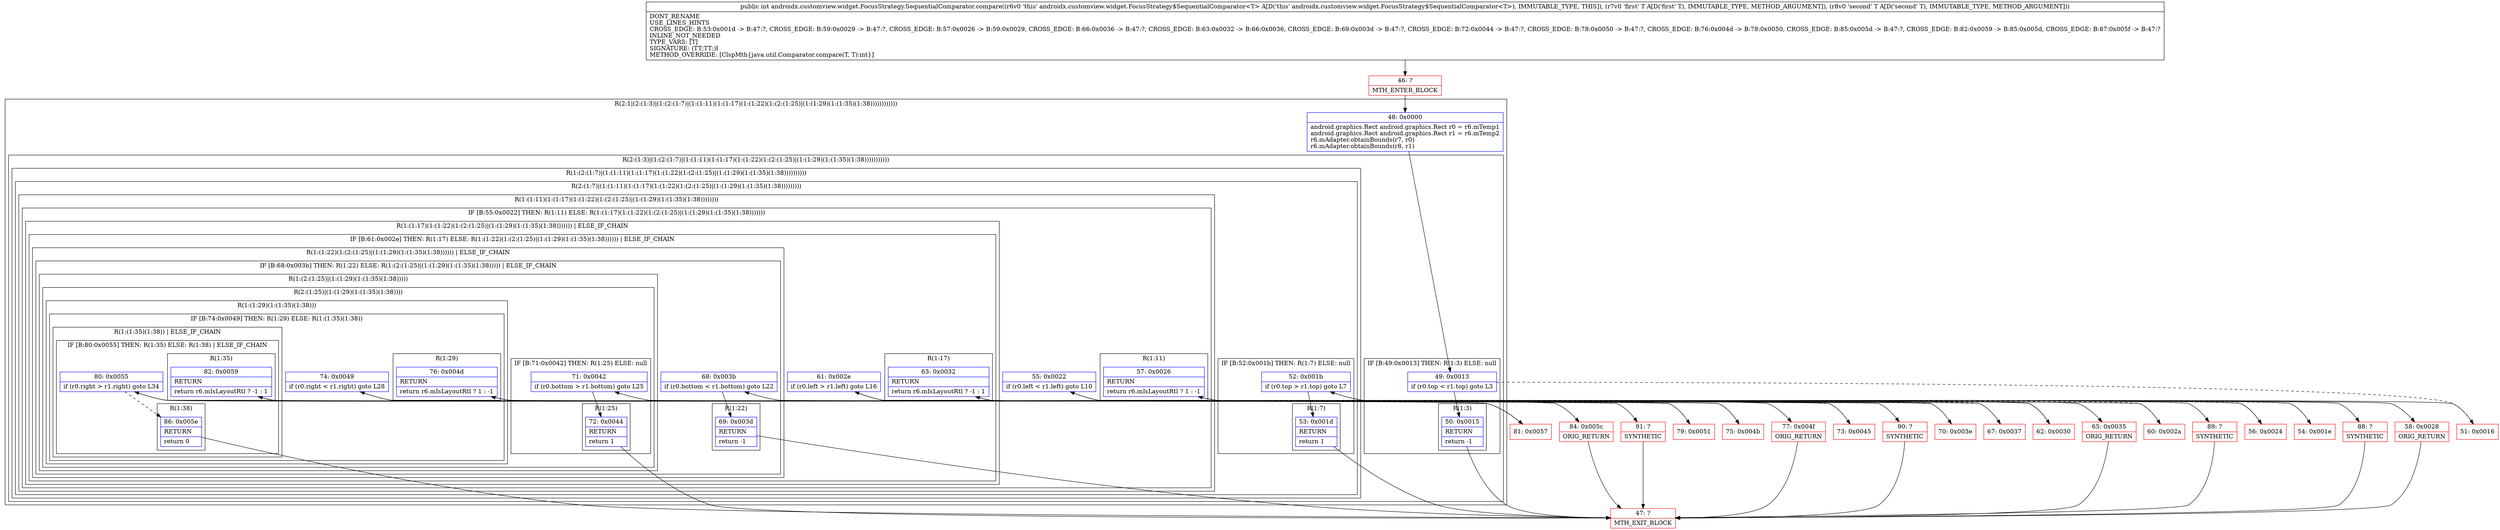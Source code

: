 digraph "CFG forandroidx.customview.widget.FocusStrategy.SequentialComparator.compare(Ljava\/lang\/Object;Ljava\/lang\/Object;)I" {
subgraph cluster_Region_410068026 {
label = "R(2:1|(2:(1:3)|(1:(2:(1:7)|(1:(1:11)(1:(1:17)(1:(1:22)(1:(2:(1:25)|(1:(1:29)(1:(1:35)(1:38))))))))))))";
node [shape=record,color=blue];
Node_48 [shape=record,label="{48\:\ 0x0000|android.graphics.Rect android.graphics.Rect r0 = r6.mTemp1\landroid.graphics.Rect android.graphics.Rect r1 = r6.mTemp2\lr6.mAdapter.obtainBounds(r7, r0)\lr6.mAdapter.obtainBounds(r8, r1)\l}"];
subgraph cluster_Region_965540233 {
label = "R(2:(1:3)|(1:(2:(1:7)|(1:(1:11)(1:(1:17)(1:(1:22)(1:(2:(1:25)|(1:(1:29)(1:(1:35)(1:38)))))))))))";
node [shape=record,color=blue];
subgraph cluster_IfRegion_1728899087 {
label = "IF [B:49:0x0013] THEN: R(1:3) ELSE: null";
node [shape=record,color=blue];
Node_49 [shape=record,label="{49\:\ 0x0013|if (r0.top \< r1.top) goto L3\l}"];
subgraph cluster_Region_908745525 {
label = "R(1:3)";
node [shape=record,color=blue];
Node_50 [shape=record,label="{50\:\ 0x0015|RETURN\l|return \-1\l}"];
}
}
subgraph cluster_Region_1932628622 {
label = "R(1:(2:(1:7)|(1:(1:11)(1:(1:17)(1:(1:22)(1:(2:(1:25)|(1:(1:29)(1:(1:35)(1:38))))))))))";
node [shape=record,color=blue];
subgraph cluster_Region_31716554 {
label = "R(2:(1:7)|(1:(1:11)(1:(1:17)(1:(1:22)(1:(2:(1:25)|(1:(1:29)(1:(1:35)(1:38)))))))))";
node [shape=record,color=blue];
subgraph cluster_IfRegion_669826926 {
label = "IF [B:52:0x001b] THEN: R(1:7) ELSE: null";
node [shape=record,color=blue];
Node_52 [shape=record,label="{52\:\ 0x001b|if (r0.top \> r1.top) goto L7\l}"];
subgraph cluster_Region_1602029006 {
label = "R(1:7)";
node [shape=record,color=blue];
Node_53 [shape=record,label="{53\:\ 0x001d|RETURN\l|return 1\l}"];
}
}
subgraph cluster_Region_1005199079 {
label = "R(1:(1:11)(1:(1:17)(1:(1:22)(1:(2:(1:25)|(1:(1:29)(1:(1:35)(1:38))))))))";
node [shape=record,color=blue];
subgraph cluster_IfRegion_1160471676 {
label = "IF [B:55:0x0022] THEN: R(1:11) ELSE: R(1:(1:17)(1:(1:22)(1:(2:(1:25)|(1:(1:29)(1:(1:35)(1:38)))))))";
node [shape=record,color=blue];
Node_55 [shape=record,label="{55\:\ 0x0022|if (r0.left \< r1.left) goto L10\l}"];
subgraph cluster_Region_1144016630 {
label = "R(1:11)";
node [shape=record,color=blue];
Node_57 [shape=record,label="{57\:\ 0x0026|RETURN\l|return r6.mIsLayoutRtl ? 1 : \-1\l}"];
}
subgraph cluster_Region_1517008670 {
label = "R(1:(1:17)(1:(1:22)(1:(2:(1:25)|(1:(1:29)(1:(1:35)(1:38))))))) | ELSE_IF_CHAIN\l";
node [shape=record,color=blue];
subgraph cluster_IfRegion_1424676887 {
label = "IF [B:61:0x002e] THEN: R(1:17) ELSE: R(1:(1:22)(1:(2:(1:25)|(1:(1:29)(1:(1:35)(1:38)))))) | ELSE_IF_CHAIN\l";
node [shape=record,color=blue];
Node_61 [shape=record,label="{61\:\ 0x002e|if (r0.left \> r1.left) goto L16\l}"];
subgraph cluster_Region_1829735144 {
label = "R(1:17)";
node [shape=record,color=blue];
Node_63 [shape=record,label="{63\:\ 0x0032|RETURN\l|return r6.mIsLayoutRtl ? \-1 : 1\l}"];
}
subgraph cluster_Region_117025928 {
label = "R(1:(1:22)(1:(2:(1:25)|(1:(1:29)(1:(1:35)(1:38)))))) | ELSE_IF_CHAIN\l";
node [shape=record,color=blue];
subgraph cluster_IfRegion_1411780117 {
label = "IF [B:68:0x003b] THEN: R(1:22) ELSE: R(1:(2:(1:25)|(1:(1:29)(1:(1:35)(1:38))))) | ELSE_IF_CHAIN\l";
node [shape=record,color=blue];
Node_68 [shape=record,label="{68\:\ 0x003b|if (r0.bottom \< r1.bottom) goto L22\l}"];
subgraph cluster_Region_1090000223 {
label = "R(1:22)";
node [shape=record,color=blue];
Node_69 [shape=record,label="{69\:\ 0x003d|RETURN\l|return \-1\l}"];
}
subgraph cluster_Region_1202489625 {
label = "R(1:(2:(1:25)|(1:(1:29)(1:(1:35)(1:38)))))";
node [shape=record,color=blue];
subgraph cluster_Region_1449460686 {
label = "R(2:(1:25)|(1:(1:29)(1:(1:35)(1:38))))";
node [shape=record,color=blue];
subgraph cluster_IfRegion_385076272 {
label = "IF [B:71:0x0042] THEN: R(1:25) ELSE: null";
node [shape=record,color=blue];
Node_71 [shape=record,label="{71\:\ 0x0042|if (r0.bottom \> r1.bottom) goto L25\l}"];
subgraph cluster_Region_489912422 {
label = "R(1:25)";
node [shape=record,color=blue];
Node_72 [shape=record,label="{72\:\ 0x0044|RETURN\l|return 1\l}"];
}
}
subgraph cluster_Region_501339250 {
label = "R(1:(1:29)(1:(1:35)(1:38)))";
node [shape=record,color=blue];
subgraph cluster_IfRegion_140853782 {
label = "IF [B:74:0x0049] THEN: R(1:29) ELSE: R(1:(1:35)(1:38))";
node [shape=record,color=blue];
Node_74 [shape=record,label="{74\:\ 0x0049|if (r0.right \< r1.right) goto L28\l}"];
subgraph cluster_Region_1051095702 {
label = "R(1:29)";
node [shape=record,color=blue];
Node_76 [shape=record,label="{76\:\ 0x004d|RETURN\l|return r6.mIsLayoutRtl ? 1 : \-1\l}"];
}
subgraph cluster_Region_1084452351 {
label = "R(1:(1:35)(1:38)) | ELSE_IF_CHAIN\l";
node [shape=record,color=blue];
subgraph cluster_IfRegion_172824941 {
label = "IF [B:80:0x0055] THEN: R(1:35) ELSE: R(1:38) | ELSE_IF_CHAIN\l";
node [shape=record,color=blue];
Node_80 [shape=record,label="{80\:\ 0x0055|if (r0.right \> r1.right) goto L34\l}"];
subgraph cluster_Region_1180028357 {
label = "R(1:35)";
node [shape=record,color=blue];
Node_82 [shape=record,label="{82\:\ 0x0059|RETURN\l|return r6.mIsLayoutRtl ? \-1 : 1\l}"];
}
subgraph cluster_Region_1426379577 {
label = "R(1:38)";
node [shape=record,color=blue];
Node_86 [shape=record,label="{86\:\ 0x005e|RETURN\l|return 0\l}"];
}
}
}
}
}
}
}
}
}
}
}
}
}
}
}
}
}
Node_46 [shape=record,color=red,label="{46\:\ ?|MTH_ENTER_BLOCK\l}"];
Node_47 [shape=record,color=red,label="{47\:\ ?|MTH_EXIT_BLOCK\l}"];
Node_51 [shape=record,color=red,label="{51\:\ 0x0016}"];
Node_54 [shape=record,color=red,label="{54\:\ 0x001e}"];
Node_56 [shape=record,color=red,label="{56\:\ 0x0024}"];
Node_58 [shape=record,color=red,label="{58\:\ 0x0028|ORIG_RETURN\l}"];
Node_88 [shape=record,color=red,label="{88\:\ ?|SYNTHETIC\l}"];
Node_60 [shape=record,color=red,label="{60\:\ 0x002a}"];
Node_62 [shape=record,color=red,label="{62\:\ 0x0030}"];
Node_65 [shape=record,color=red,label="{65\:\ 0x0035|ORIG_RETURN\l}"];
Node_89 [shape=record,color=red,label="{89\:\ ?|SYNTHETIC\l}"];
Node_67 [shape=record,color=red,label="{67\:\ 0x0037}"];
Node_70 [shape=record,color=red,label="{70\:\ 0x003e}"];
Node_73 [shape=record,color=red,label="{73\:\ 0x0045}"];
Node_75 [shape=record,color=red,label="{75\:\ 0x004b}"];
Node_77 [shape=record,color=red,label="{77\:\ 0x004f|ORIG_RETURN\l}"];
Node_90 [shape=record,color=red,label="{90\:\ ?|SYNTHETIC\l}"];
Node_79 [shape=record,color=red,label="{79\:\ 0x0051}"];
Node_81 [shape=record,color=red,label="{81\:\ 0x0057}"];
Node_84 [shape=record,color=red,label="{84\:\ 0x005c|ORIG_RETURN\l}"];
Node_91 [shape=record,color=red,label="{91\:\ ?|SYNTHETIC\l}"];
MethodNode[shape=record,label="{public int androidx.customview.widget.FocusStrategy.SequentialComparator.compare((r6v0 'this' androidx.customview.widget.FocusStrategy$SequentialComparator\<T\> A[D('this' androidx.customview.widget.FocusStrategy$SequentialComparator\<T\>), IMMUTABLE_TYPE, THIS]), (r7v0 'first' T A[D('first' T), IMMUTABLE_TYPE, METHOD_ARGUMENT]), (r8v0 'second' T A[D('second' T), IMMUTABLE_TYPE, METHOD_ARGUMENT]))  | DONT_RENAME\lUSE_LINES_HINTS\lCROSS_EDGE: B:53:0x001d \-\> B:47:?, CROSS_EDGE: B:59:0x0029 \-\> B:47:?, CROSS_EDGE: B:57:0x0026 \-\> B:59:0x0029, CROSS_EDGE: B:66:0x0036 \-\> B:47:?, CROSS_EDGE: B:63:0x0032 \-\> B:66:0x0036, CROSS_EDGE: B:69:0x003d \-\> B:47:?, CROSS_EDGE: B:72:0x0044 \-\> B:47:?, CROSS_EDGE: B:78:0x0050 \-\> B:47:?, CROSS_EDGE: B:76:0x004d \-\> B:78:0x0050, CROSS_EDGE: B:85:0x005d \-\> B:47:?, CROSS_EDGE: B:82:0x0059 \-\> B:85:0x005d, CROSS_EDGE: B:87:0x005f \-\> B:47:?\lINLINE_NOT_NEEDED\lTYPE_VARS: [T]\lSIGNATURE: (TT;TT;)I\lMETHOD_OVERRIDE: [ClspMth\{java.util.Comparator.compare(T, T):int\}]\l}"];
MethodNode -> Node_46;Node_48 -> Node_49;
Node_49 -> Node_50;
Node_49 -> Node_51[style=dashed];
Node_50 -> Node_47;
Node_52 -> Node_53;
Node_52 -> Node_54[style=dashed];
Node_53 -> Node_47;
Node_55 -> Node_56;
Node_55 -> Node_60[style=dashed];
Node_57 -> Node_58;
Node_57 -> Node_88;
Node_61 -> Node_62;
Node_61 -> Node_67[style=dashed];
Node_63 -> Node_65;
Node_63 -> Node_89;
Node_68 -> Node_69;
Node_68 -> Node_70[style=dashed];
Node_69 -> Node_47;
Node_71 -> Node_72;
Node_71 -> Node_73[style=dashed];
Node_72 -> Node_47;
Node_74 -> Node_75;
Node_74 -> Node_79[style=dashed];
Node_76 -> Node_77;
Node_76 -> Node_90;
Node_80 -> Node_81;
Node_80 -> Node_86[style=dashed];
Node_82 -> Node_84;
Node_82 -> Node_91;
Node_86 -> Node_47;
Node_46 -> Node_48;
Node_51 -> Node_52;
Node_54 -> Node_55;
Node_56 -> Node_57;
Node_58 -> Node_47;
Node_88 -> Node_47;
Node_60 -> Node_61;
Node_62 -> Node_63;
Node_65 -> Node_47;
Node_89 -> Node_47;
Node_67 -> Node_68;
Node_70 -> Node_71;
Node_73 -> Node_74;
Node_75 -> Node_76;
Node_77 -> Node_47;
Node_90 -> Node_47;
Node_79 -> Node_80;
Node_81 -> Node_82;
Node_84 -> Node_47;
Node_91 -> Node_47;
}

